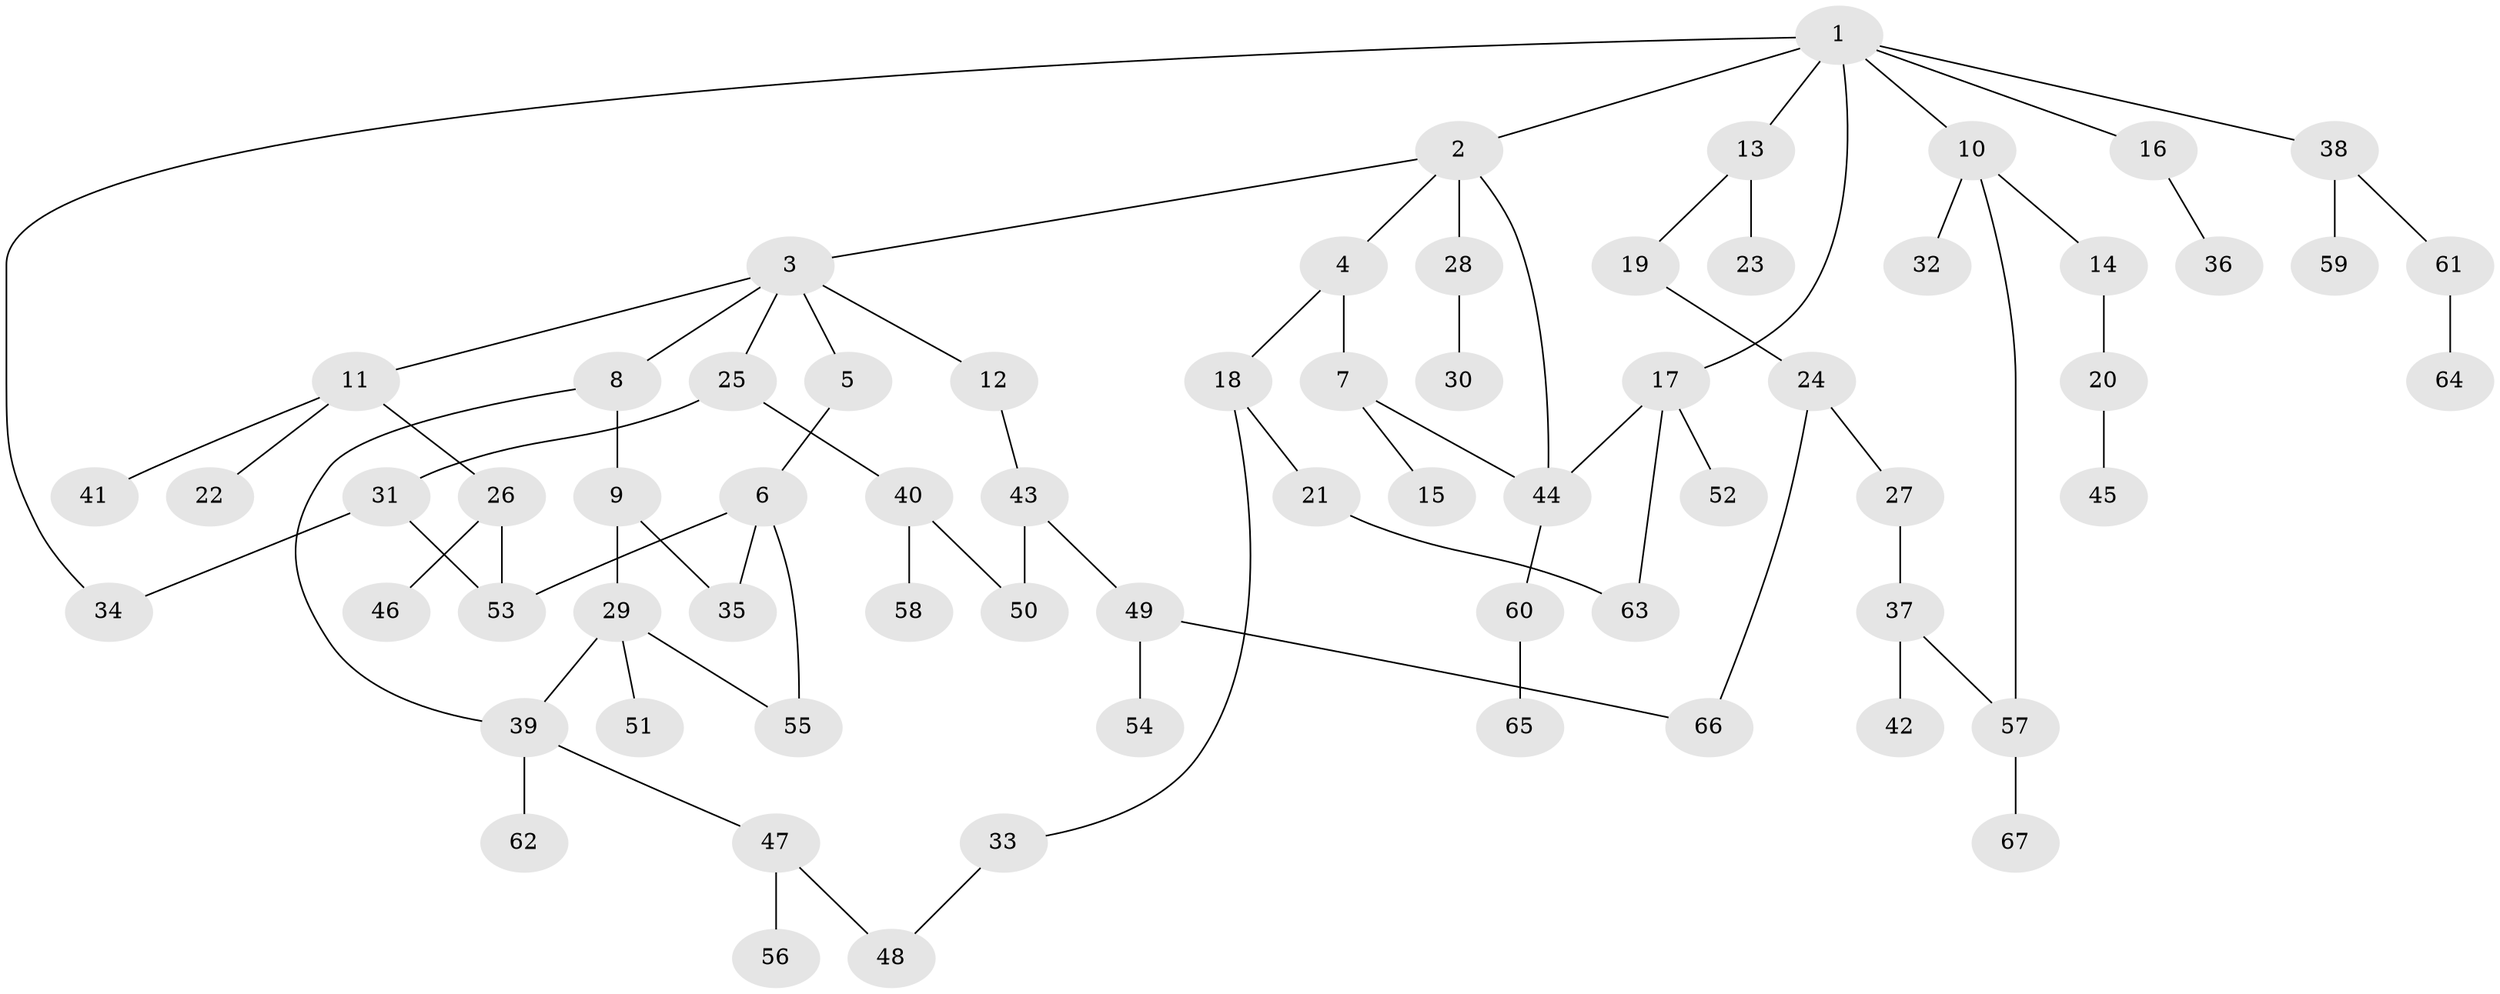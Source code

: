 // coarse degree distribution, {7: 0.043478260869565216, 1: 0.43478260869565216, 2: 0.21739130434782608, 4: 0.06521739130434782, 3: 0.15217391304347827, 5: 0.06521739130434782, 8: 0.021739130434782608}
// Generated by graph-tools (version 1.1) at 2025/44/03/04/25 21:44:30]
// undirected, 67 vertices, 79 edges
graph export_dot {
graph [start="1"]
  node [color=gray90,style=filled];
  1;
  2;
  3;
  4;
  5;
  6;
  7;
  8;
  9;
  10;
  11;
  12;
  13;
  14;
  15;
  16;
  17;
  18;
  19;
  20;
  21;
  22;
  23;
  24;
  25;
  26;
  27;
  28;
  29;
  30;
  31;
  32;
  33;
  34;
  35;
  36;
  37;
  38;
  39;
  40;
  41;
  42;
  43;
  44;
  45;
  46;
  47;
  48;
  49;
  50;
  51;
  52;
  53;
  54;
  55;
  56;
  57;
  58;
  59;
  60;
  61;
  62;
  63;
  64;
  65;
  66;
  67;
  1 -- 2;
  1 -- 10;
  1 -- 13;
  1 -- 16;
  1 -- 17;
  1 -- 38;
  1 -- 34;
  2 -- 3;
  2 -- 4;
  2 -- 28;
  2 -- 44;
  3 -- 5;
  3 -- 8;
  3 -- 11;
  3 -- 12;
  3 -- 25;
  4 -- 7;
  4 -- 18;
  5 -- 6;
  6 -- 35;
  6 -- 55;
  6 -- 53;
  7 -- 15;
  7 -- 44;
  8 -- 9;
  8 -- 39;
  9 -- 29;
  9 -- 35;
  10 -- 14;
  10 -- 32;
  10 -- 57;
  11 -- 22;
  11 -- 26;
  11 -- 41;
  12 -- 43;
  13 -- 19;
  13 -- 23;
  14 -- 20;
  16 -- 36;
  17 -- 52;
  17 -- 63;
  17 -- 44;
  18 -- 21;
  18 -- 33;
  19 -- 24;
  20 -- 45;
  21 -- 63;
  24 -- 27;
  24 -- 66;
  25 -- 31;
  25 -- 40;
  26 -- 46;
  26 -- 53;
  27 -- 37;
  28 -- 30;
  29 -- 39;
  29 -- 51;
  29 -- 55;
  31 -- 34;
  31 -- 53;
  33 -- 48;
  37 -- 42;
  37 -- 57;
  38 -- 59;
  38 -- 61;
  39 -- 47;
  39 -- 62;
  40 -- 58;
  40 -- 50;
  43 -- 49;
  43 -- 50;
  44 -- 60;
  47 -- 56;
  47 -- 48;
  49 -- 54;
  49 -- 66;
  57 -- 67;
  60 -- 65;
  61 -- 64;
}
